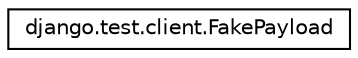 digraph "Graphical Class Hierarchy"
{
 // LATEX_PDF_SIZE
  edge [fontname="Helvetica",fontsize="10",labelfontname="Helvetica",labelfontsize="10"];
  node [fontname="Helvetica",fontsize="10",shape=record];
  rankdir="LR";
  Node0 [label="django.test.client.FakePayload",height=0.2,width=0.4,color="black", fillcolor="white", style="filled",URL="$classdjango_1_1test_1_1client_1_1_fake_payload.html",tooltip=" "];
}

